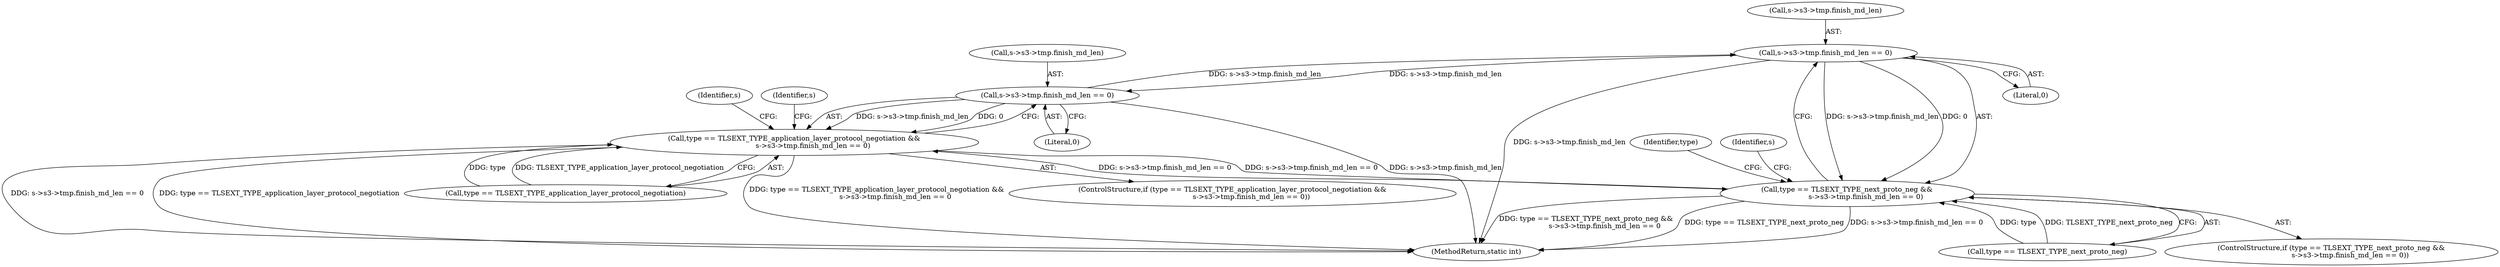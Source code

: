 digraph "0_openssl_4ad93618d26a3ea23d36ad5498ff4f59eff3a4d2_7@pointer" {
"1000961" [label="(Call,s->s3->tmp.finish_md_len == 0)"];
"1000984" [label="(Call,s->s3->tmp.finish_md_len == 0)"];
"1000961" [label="(Call,s->s3->tmp.finish_md_len == 0)"];
"1000957" [label="(Call,type == TLSEXT_TYPE_next_proto_neg &&\n                 s->s3->tmp.finish_md_len == 0)"];
"1000980" [label="(Call,type == TLSEXT_TYPE_application_layer_protocol_negotiation &&\n                 s->s3->tmp.finish_md_len == 0)"];
"1000957" [label="(Call,type == TLSEXT_TYPE_next_proto_neg &&\n                 s->s3->tmp.finish_md_len == 0)"];
"1000956" [label="(ControlStructure,if (type == TLSEXT_TYPE_next_proto_neg &&\n                 s->s3->tmp.finish_md_len == 0))"];
"1000958" [label="(Call,type == TLSEXT_TYPE_next_proto_neg)"];
"1000979" [label="(ControlStructure,if (type == TLSEXT_TYPE_application_layer_protocol_negotiation &&\n                 s->s3->tmp.finish_md_len == 0))"];
"1000962" [label="(Call,s->s3->tmp.finish_md_len)"];
"1000997" [label="(Identifier,s)"];
"1000982" [label="(Identifier,type)"];
"1000974" [label="(Identifier,s)"];
"1000992" [label="(Literal,0)"];
"1000985" [label="(Call,s->s3->tmp.finish_md_len)"];
"1000981" [label="(Call,type == TLSEXT_TYPE_application_layer_protocol_negotiation)"];
"1001007" [label="(Identifier,s)"];
"1000980" [label="(Call,type == TLSEXT_TYPE_application_layer_protocol_negotiation &&\n                 s->s3->tmp.finish_md_len == 0)"];
"1000969" [label="(Literal,0)"];
"1000961" [label="(Call,s->s3->tmp.finish_md_len == 0)"];
"1000984" [label="(Call,s->s3->tmp.finish_md_len == 0)"];
"1001095" [label="(MethodReturn,static int)"];
"1000961" -> "1000957"  [label="AST: "];
"1000961" -> "1000969"  [label="CFG: "];
"1000962" -> "1000961"  [label="AST: "];
"1000969" -> "1000961"  [label="AST: "];
"1000957" -> "1000961"  [label="CFG: "];
"1000961" -> "1001095"  [label="DDG: s->s3->tmp.finish_md_len"];
"1000961" -> "1000957"  [label="DDG: s->s3->tmp.finish_md_len"];
"1000961" -> "1000957"  [label="DDG: 0"];
"1000984" -> "1000961"  [label="DDG: s->s3->tmp.finish_md_len"];
"1000961" -> "1000984"  [label="DDG: s->s3->tmp.finish_md_len"];
"1000984" -> "1000980"  [label="AST: "];
"1000984" -> "1000992"  [label="CFG: "];
"1000985" -> "1000984"  [label="AST: "];
"1000992" -> "1000984"  [label="AST: "];
"1000980" -> "1000984"  [label="CFG: "];
"1000984" -> "1001095"  [label="DDG: s->s3->tmp.finish_md_len"];
"1000984" -> "1000980"  [label="DDG: s->s3->tmp.finish_md_len"];
"1000984" -> "1000980"  [label="DDG: 0"];
"1000957" -> "1000956"  [label="AST: "];
"1000957" -> "1000958"  [label="CFG: "];
"1000958" -> "1000957"  [label="AST: "];
"1000974" -> "1000957"  [label="CFG: "];
"1000982" -> "1000957"  [label="CFG: "];
"1000957" -> "1001095"  [label="DDG: type == TLSEXT_TYPE_next_proto_neg &&\n                 s->s3->tmp.finish_md_len == 0"];
"1000957" -> "1001095"  [label="DDG: type == TLSEXT_TYPE_next_proto_neg"];
"1000957" -> "1001095"  [label="DDG: s->s3->tmp.finish_md_len == 0"];
"1000958" -> "1000957"  [label="DDG: type"];
"1000958" -> "1000957"  [label="DDG: TLSEXT_TYPE_next_proto_neg"];
"1000980" -> "1000957"  [label="DDG: s->s3->tmp.finish_md_len == 0"];
"1000957" -> "1000980"  [label="DDG: s->s3->tmp.finish_md_len == 0"];
"1000980" -> "1000979"  [label="AST: "];
"1000980" -> "1000981"  [label="CFG: "];
"1000981" -> "1000980"  [label="AST: "];
"1000997" -> "1000980"  [label="CFG: "];
"1001007" -> "1000980"  [label="CFG: "];
"1000980" -> "1001095"  [label="DDG: s->s3->tmp.finish_md_len == 0"];
"1000980" -> "1001095"  [label="DDG: type == TLSEXT_TYPE_application_layer_protocol_negotiation"];
"1000980" -> "1001095"  [label="DDG: type == TLSEXT_TYPE_application_layer_protocol_negotiation &&\n                 s->s3->tmp.finish_md_len == 0"];
"1000981" -> "1000980"  [label="DDG: type"];
"1000981" -> "1000980"  [label="DDG: TLSEXT_TYPE_application_layer_protocol_negotiation"];
}
